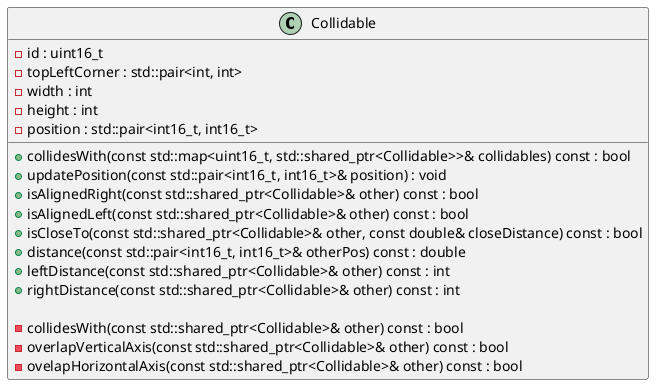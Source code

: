 @startuml

class Collidable {
  - id : uint16_t
  - topLeftCorner : std::pair<int, int>
  - width : int
  - height : int
  - position : std::pair<int16_t, int16_t>

  + collidesWith(const std::map<uint16_t, std::shared_ptr<Collidable>>& collidables) const : bool
  + updatePosition(const std::pair<int16_t, int16_t>& position) : void
  + isAlignedRight(const std::shared_ptr<Collidable>& other) const : bool
  + isAlignedLeft(const std::shared_ptr<Collidable>& other) const : bool
  + isCloseTo(const std::shared_ptr<Collidable>& other, const double& closeDistance) const : bool
  + distance(const std::pair<int16_t, int16_t>& otherPos) const : double
  + leftDistance(const std::shared_ptr<Collidable>& other) const : int
  + rightDistance(const std::shared_ptr<Collidable>& other) const : int

  - collidesWith(const std::shared_ptr<Collidable>& other) const : bool
  - overlapVerticalAxis(const std::shared_ptr<Collidable>& other) const : bool
  - ovelapHorizontalAxis(const std::shared_ptr<Collidable>& other) const : bool
}

@enduml

@startuml
class Acceptor {
  - talking: std::atomic<bool>
  - alive: std::atomic<bool>

  + bool ended()
  + virtual void run() override
  + virtual void stop() override
  - endedClients()
  - waitClients()
}

class Thread {
  - thread: std::thread
  + start()
  + join()
  + main()
  + run(): virtual
  + stop(): virtual
}

class Socket {
  - skt: int
  - closed: bool
  + Socket(int skt)
  + Socket(const char* hostname, const char* servname)
  + explicit Socket(const char* servname)
  + bool sendsome(const void* data, unsigned int sz, bool* was_closed)
  + bool recvsome(void* data, unsigned int sz, bool* was_closed)
  + bool sendall(const void* data, unsigned int sz, bool* was_closed)
  + bool recvall(void* data, unsigned int sz, bool* was_closed)
  + Socket accept()
  + void shutdown(int how)
  + int close()
}

class EventReceiver {
  - protocol: ServerProtocol<Socket>
  - event_queue: Queue<std::shared_ptr<EventDTO>>*
  - snapshot_queue: Queue<std::shared_ptr<Snapshot>>
  - sender: SnapshotSender
  - game: std::shared_ptr<Game>
  - talking: std::atomic<bool>
  - alive: std::atomic<bool>
  + EventReceiver(std::shared_ptr<Socket> skt, GamesController& controller)
  + bool ended() const
  + void run() override
  + void stop() override
}

class Server {
  + Server(servicename: const char*)
  + run()
}

class GamesController {
  - games: std::map<uint32_t, std::shared_ptr<Game>>
  - mutex: std::mutex
  - statsController: StatsController
  + create(std::shared_ptr<EventDTO> eventdto, Queue<std::shared_ptr<Snapshot>>* snapshot_queue,
  std::shared_ptr<Game>& game) : Queue<std::shared_ptr<EventDTO>>* 
  + try_join_game(std::shared_ptr<EventDTO> eventdto, Queue<std::shared_ptr<Snapshot>>* q,
  std::shared_ptr<Game>& game) : Queue<std::shared_ptr<EventDTO>>* 
}

Server "1"*--down"1" Acceptor
Acceptor "1"*--down"0..*" EventReceiver
Acceptor "use"--left Socket
Thread <|-- Acceptor
Acceptor "1"*--"1" GamesController
Thread <|-- EventReceiver
EventReceiver "use"-- GamesController
@enduml

@startuml

class GamesController {
  - games: std::map<uint32_t, std::shared_ptr<Game>>
  - mutex: std::mutex
  - statsController: StatsController
  + create(std::shared_ptr<EventDTO> eventdto, Queue<std::shared_ptr<Snapshot>>* snapshot_queue,
  std::shared_ptr<Game>& game) : Queue<std::shared_ptr<EventDTO>>* 
  + try_join_game(std::shared_ptr<EventDTO> eventdto, Queue<std::shared_ptr<Snapshot>>* q,
  std::shared_ptr<Game>& game) : Queue<std::shared_ptr<EventDTO>>* 
}


class Game {
  - id: const uint32_t
  - name: const std::string
  - mutex: std::mutex
  - talking: std::atomic<bool>
  - alive: std::atomic<bool>
  - started: std::atomic<bool>
  + run()
  + stop()
  + ended()
  + createGame(q: Queue<std::shared_ptr<Snapshot>>*, op: const TypeOperator&) : Queue<std::shared_ptr<EventDTO>>*
  + joinGame(q: Queue<std::shared_ptr<Snapshot>>*, op: const TypeOperator&) : Queue<std::shared_ptr<EventDTO>>*
  + startGame()
  + clientLeave(q: Queue<std::shared_ptr<Snapshot>>)
  + running()
  + gameLoop()
  + processEvents()
  + broadcastSnapshot(snapshot: std::shared_ptr<Snapshot>)
  + closeAllQueue()
}

note right
    - Each Game has an unprocessed
      EventDTO queue.
    - Each Game has one or multiple
      client Snapshot queues.
end note

class Queue<T, C> {
  - q: std::queue<T, C>
  - max_size: const unsigned int
  - closed: bool
  - mtx: std::mutex
  - is_not_full: std::condition_variable
  - is_not_empty: std::condition_variable
  + try_push(val: T const&) : bool
  + try_pop(val: T&) : bool
  + push(val: T const&)
  + pop() : T
  + close()
}

class CommandFactory {
  + getCommand(event: std::shared_ptr<EventDTO>): std::unique_ptr<Command>
}

class Command {
  + Command()
  + execute(gameWorld: GameWorld): void
  + ~Command()
}


Game "1"*--"1..*" Queue
Game "1"*--"1" Queue
GamesController "<<create>>"-- Game
Game "1"*--"1" GameWorld
Game "use"-- CommandFactory
CommandFactory "<<create>>"-- Command
@enduml

@startuml

class GameWorld {
  - type: TypeGame
  - difficulty: TypeDifficulty
  
  - collidables: std::map<uint16_t, std::shared_ptr<Collidable>>
  
  - players: std::map<uint16_t, std::shared_ptr<Player>>
  - infecteds: std::map<uint16_t, std::shared_ptr<Infected>>
  - obstacles: std::map<uint16_t, std::shared_ptr<Obstacle>>

  - grenades: std::list<std::shared_ptr<Grenade>>
  - blitzAtacks: std::list<std::shared_ptr<BlitzAtack>>

  + addPlayer(op: TypeOperator): uint16_t
  + deletePlayer(id: uint16_t): void

  + updateMovementDirection(event: Event, id: uint16_t, direction: MoveTo): void
  + updateShootingState(event: Event, id: uint16_t): void
  + updateReloadingState(event: Event, id: uint16_t): void
  + updateSkillState(event: Event, id: uint16_t): void
  + reanimatePlayer(event: Event, id: uint16_t): void
  
  + finishGame(event: Event, id: uint16_t): void
  + applySuperSpeed(event: Event, id: uint16_t): void
  + killInfecteds(event: Event, id: uint16_t): void
  + makeInmortal(event: Event, id: uint16_t): void

  + simulateStep(stepTime: double): void

  + getSnapshot(first: bool): std::shared_ptr<Snapshot>
  + getStats(): std::vector<StatsDto>
  + isEnded(): bool

  - generateInfecteds(): void
  - generateObstacles(): void
  - generateMapLimits(): void
  - generateMapType(): int
  
  - simulatePlayersStep(stepTime: double): void
  - simulateInfectedStep(stepTime: double): void
  - simulateGrenadeStep(stepTime: double): void
  - simulateBlitzAtackStep(stepTime: double): void

  - updateRounds(): void
}

note right of GameWorld::updateMovementDirection
  Updates are made previous of
  simulating a step
end note

note right of GameWorld::finishGame
  Cheats
end note

note right of GameWorld::simulateStep
  Effectively apply the step to players,
  infecteds, grenades and blitz attacks.
end note

note right of GameWorld::getSnapshot
  Returns the current state of the game.
end note

class RespawnController {
  + getPlayerRespawnPosition(): std::pair<int16_t, int16_t>
  + getInfectedRespawnPosition(): std::pair<int16_t, int16_t>
  + getObstacleRespawnPosition(): std::pair<int16_t, int16_t>
  + resetRespawns()
  - createPlayerRespawns()
  - createInfectedRespawns()
  - createObstacleRespawns()
}


GameWorld "use"-- InfectedFactory
InfectedFactory "<<create>>"-- Infected
GameWorld "use"-- ObstacleFactory
ObstacleFactory "<<create>>"-- Obstacle
GameWorld "use"-- PlayerFactory
PlayerFactory "<<create>>"-- Player
GameWorld "use"-- RespawnController

@enduml

@startuml

class Infected {
  - life: int16_t
  - velocity: uint8_t
  - damage: uint8_t
  - state: State

  - collidable: std::shared_ptr<Collidable>
  - alive: bool
  
  + applyStep(collidables, players)

  + applyDamage(amount: const int&)
  + applySpeedReduction(speedReduction: const double&)

  - move(collidables)
  - atack()
  - specialAtack(event: const Event&)
  - isIntoHostilRange(player: const std::shared_ptr<Player>&): bool
  
  - setTarget(players)
  - setMovementDirection(direction: const MoveTo&)
}

note right of Infected::applyDamage
  Used when hit by either a shot,
  ExplosiveGrenade or BlitzAttack
end note

note right of Infected::applySpeedReduction
  Used when hit by a smoke grenade
end note

class Player{}

note right
  When a player isIntoHostilRange
  then it becames the target of the
  infected.
end note

class Jumper {
  + specialAtack(event: const Event&)
  - jumpOnSomeone()
}

class Spear {
  + specialAtack(event: const Event&)
  - throwSpear()
}

class Venom {
  + specialAtack(event: const Event&)
  - throwVenom()
}

class Witch {
  + specialAtack(event: const Event&)
  - scream()
}

class Zombie {
  + specialAtack(event: const Event&)
  - biteSomeone()
}

Infected "1"*--up"1" Collidable
Infected "use"--up Collidable
Infected <|-- Zombie
Infected <|-- Witch
Infected <|-- Venom
Infected <|-- Spear
Infected <|-- Jumper
Infected "1"*--left "0..1" Player
@enduml

@startuml

class Obstacle {
  - id: uint16_t
  - position: std::pair<int16_t, int16_t>

  + updatePosition(newPosition: const std::pair<int16_t, int16_t>&,
                   collidables: const std::map<uint16_t, std::shared_ptr<Collidable>>&)
  - move(newPosition: const std::pair<int16_t, int16_t>&,
         collidables: const std::map<uint16_t, std::shared_ptr<Collidable>>&)
}

class Crater {
}

class Tire {
}

class ObstacleFactory {
  + getObstacle(obstacle: const TypeObstacle&, obstacleId: const uint16_t&,
                collidables, RC: RespawnController&)
                
  - createTire(obstacleId: const uint16_t&, collidables,
               RC: RespawnController&): std::shared_ptr<Tire>
               
  - createCrater(obstacleId: const uint16_t&, collidables
                 RC: RespawnController&): std::shared_ptr<Crater>
}

ObstacleFactory ..> Tire : creates
ObstacleFactory ..> Crater : creates

Obstacle "1"*--up"1" Collidable
Obstacle <|-- Crater
Obstacle <|-- Tire
@enduml

@startuml

abstract class Weapon {
  + shoot(infecteds)
  + reload()
}

class Player {
    - fell_down: uint8_t
    - velocity: double

    # life: int16_t
    # state: State
    # movement_direction: std::pair<int16_t, int16_t>
    # lookingRight: bool
    # position: std::pair<int16_t, int16_t>

    + setMovementDirection(direction: const MoveTo&): void
    + setShootingState(): void
    + setReloadingState(): void
    + abstract setSkillState(event: const Event&): void    
    + reanimate(players): void

    + applyStep(collidables, infecteds, grenades, blitzAtacks, stepTime)
    + applyDamage(amount: const int&): void
    
    + applySpeed(speed: const double&): void
    + makeImmortal(): void
    
    + abstract revive(): void
    + abstract specialAtack(grenades, blitzAtacks, stepTime)
    
    - move(collidables): void
    - shoot(infecteds, stepTime: const double&): void
    - reload(stepTime: const double&): void
}

note left of Player::applySpeed
  Cheats
end note

class IDFPlayer {
    - grenade: std::shared_ptr<ExplosiveGrenade>
    - smoke: std::shared_ptr<SmokeGrenade>

    + specialAtack(grenades, blitzAtacks)
    
    - throwGrenade(grenades, stepTime: double): void
    - throwSmoke(grenades, stepTime: double): void
}

class P90Player {
    - blitz: std::shared_ptr<BlitzAtack>

    + specialAtack(grenades, blitzAtacks, stepTime)

    - throwBlitzAtack(blitzAtacks): void
}

class SCOUTPlayer {
    - grenade: std::shared_ptr<ExplosiveGrenade>
    - smoke: std::shared_ptr<SmokeGrenade>

    + specialAtack(grenades, blitzAtacks, stepTime)
  
    - throwGrenade(grenades, stepTime: double): void
    - throwSmoke(grenades, stepTime: double): void
}

Player <|-- SCOUTPlayer
Player <|-- P90Player
Player <|-- IDFPlayer

Player "1"*--up"1" Weapon
Player "1"*--up"Collidable"
@enduml

@startuml

abstract class Weapon {
    - capacity: uint8_t
    # activated: bool
    # damage: uint8_t
    # munition: uint8_t
    # rate: uint8_t


    + activate(): void
    + deactivate(): void

    + {abstract} shoot(playerCollidable, right: bool, infecteds, stepTime): bool
    + {abstract} reload(stepTime: double): bool

    - {abstract} shootRight(playerCollidable, infecteds)
    - {abstract} shootLeft(playerCollidable, infecteds)
}

class P90 {
    - burstFiredBullets: uint8_t
    - burstEnded: bool
    - scope: double

    + shoot(playerCollidable, right: bool, infecteds, stepTime): bool
    + reload(stepTime: double): bool

    - shootRight(playerCollidable, infecteds): void
    - shootLeft(playerCollidable, infecteds): void
    - calculateDamage(distance: double): double
}

class Scout {
    - burstFiredBullets: uint8_t
    - burstEnded: bool
    - scope: double
    - damageDecreaseByEnemy: double

    + shoot(playerCollidable, right: bool, infecteds, stepTime): bool
    + reload(stepTime: double): bool

    - shootRight(playerCollidable, infecteds): void
    - shootLeft(playerCollidable, infecteds): void
    - calculateDamage(distance: double): double
    
    - sortEnemiesRight(infecteds): std::vector<std::shared_ptr<Infected>>
    - sortEnemiesLeft(infecteds): std::vector<std::shared_ptr<Infected>>
}

class Idf {
    - burstFiredBullets: uint8_t
    - burstEnded: bool
    - scope: double
    
    + shoot(playerCollidable, right: bool, infecteds, stepTime): bool
    + reload(stepTime: double): bool

    - shootRight(playerCollidable, infecteds): void
    - shootLeft(playerCollidable, infecteds): void
    - calculateDamage(distance: double): double
}
Weapon "use"--right Collidable
Weapon <|-- Idf
Weapon <|-- Scout
Weapon <|-- P90

@enduml

@startuml

abstract class Grenade {
    - damage: uint8_t
    - position: std::pair<int16_t, int16_t>
    - velocity: uint8_t
    - finalPosition: std::pair<int16_t, int16_t>


    + {abstract}applyStep(players, infecteds, stepTime): void
    + {abstract}throwGrenade(position: const std::pair<int16_t, int16_t>&,
                   elapsedTime: const double&, right: const bool&): void
    
    - move(stepTime: const double&): void
    - {abstract}explode(players, infecteds, stepTime): void
    - setMovementDirection(right: const bool&): void
    - calculateFinalPosition(right: const bool&, elapsedTime): void
}

note left of Grenade::move
  Both grenades have the same
  movement logic.
end note

class SmokeGrenade {
   + applyStep(players, infecteds, stepTime): void
     + throwGrenade(position: const std::pair<int16_t, int16_t>&,
                   elapsedTime: const double&, right: const bool&): void
    - explode(players, infecteds, stepTime): void
}

class ExplosiveGrenade {
    + applyStep(players, infecteds, stepTime): void
     + throwGrenade(position: const std::pair<int16_t, int16_t>&,
                   elapsedTime: const double&, right: const bool&): void
    - explode(players, infecteds, stepTime): void
}

Grenade <|-- ExplosiveGrenade
Grenade <|-- SmokeGrenade
Grenade "use"--up Collidable

@enduml

@startuml

class BlitzAtack {
    - damage: uint8_t
    - position: std::pair<int16_t, int16_t>

    + applyStep(infecteds: std::map<uint16_t, std::shared_ptr<Infected>>, stepTime: const double&): void
    + throwBlitz(position: const std::pair<int16_t, int16_t>&): void
    + isAvailable(): bool
    + ended(): bool

    - blitz(infecteds: std::map<uint16_t, std::shared_ptr<Infected>>, stepTime: const double&): void
}

BlitzAtack "use"--right Collidable
@enduml

